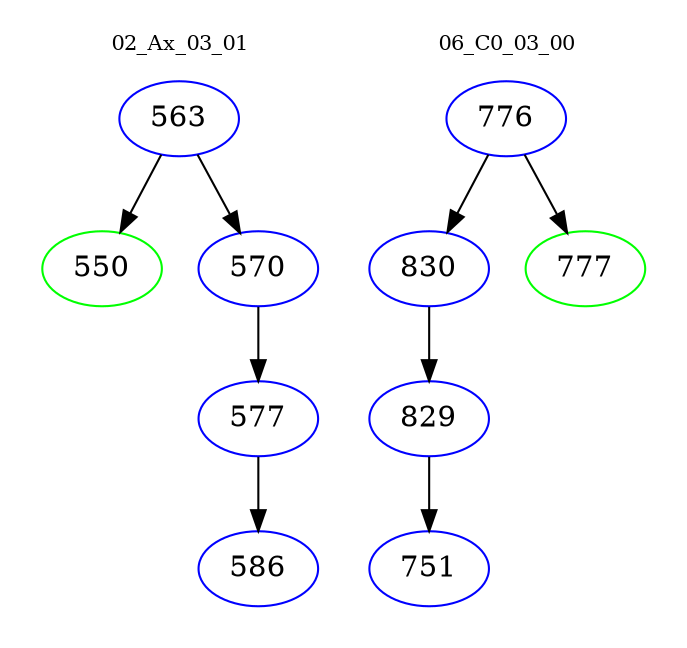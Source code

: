 digraph{
subgraph cluster_0 {
color = white
label = "02_Ax_03_01";
fontsize=10;
T0_563 [label="563", color="blue"]
T0_563 -> T0_550 [color="black"]
T0_550 [label="550", color="green"]
T0_563 -> T0_570 [color="black"]
T0_570 [label="570", color="blue"]
T0_570 -> T0_577 [color="black"]
T0_577 [label="577", color="blue"]
T0_577 -> T0_586 [color="black"]
T0_586 [label="586", color="blue"]
}
subgraph cluster_1 {
color = white
label = "06_C0_03_00";
fontsize=10;
T1_776 [label="776", color="blue"]
T1_776 -> T1_830 [color="black"]
T1_830 [label="830", color="blue"]
T1_830 -> T1_829 [color="black"]
T1_829 [label="829", color="blue"]
T1_829 -> T1_751 [color="black"]
T1_751 [label="751", color="blue"]
T1_776 -> T1_777 [color="black"]
T1_777 [label="777", color="green"]
}
}
